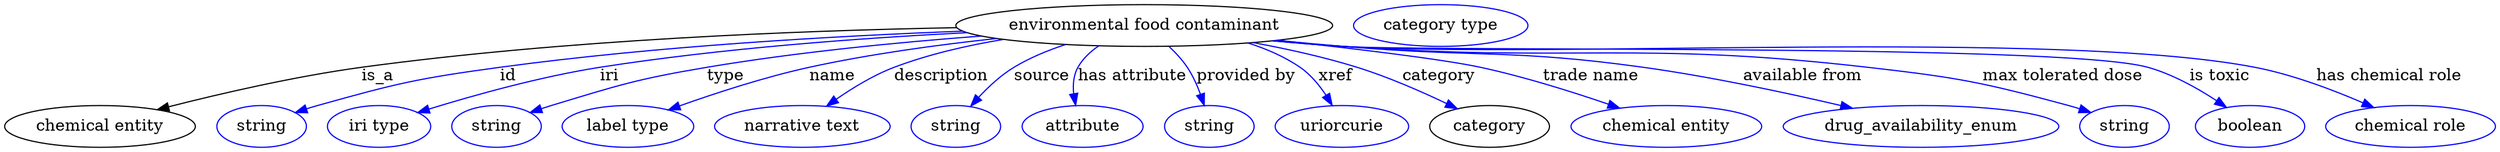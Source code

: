 digraph {
	graph [bb="0,0,2135.7,123"];
	node [label="\N"];
	"environmental food contaminant"	[height=0.5,
		label="environmental food contaminant",
		pos="976.89,105",
		width=4.4954];
	"chemical entity"	[height=0.5,
		pos="81.893,18",
		width=2.2748];
	"environmental food contaminant" -> "chemical entity"	[label=is_a,
		lp="319.89,61.5",
		pos="e,131.28,32.529 815.86,103.15 679.5,100.63 479.11,92.68 305.89,69 249.37,61.273 186.01,46.55 141.13,35.073"];
	id	[color=blue,
		height=0.5,
		label=string,
		pos="219.89,18",
		width=1.0652];
	"environmental food contaminant" -> id	[color=blue,
		label=id,
		lp="431.89,61.5",
		pos="e,248.88,29.966 821.05,100.1 710.16,95.864 557.86,87.094 424.89,69 354.24,59.386 336.54,55.278 267.89,36 264.79,35.128 261.59,34.158 \
258.39,33.138",
		style=solid];
	iri	[color=blue,
		height=0.5,
		label="iri type",
		pos="320.89,18",
		width=1.2277];
	"environmental food contaminant" -> iri	[color=blue,
		label=iri,
		lp="518.89,61.5",
		pos="e,354.09,29.922 824.8,98.844 733.39,94.191 614.97,85.424 510.89,69 459.55,60.899 402.01,44.726 363.84,32.961",
		style=solid];
	type	[color=blue,
		height=0.5,
		label=string,
		pos="421.89,18",
		width=1.0652];
	"environmental food contaminant" -> type	[color=blue,
		label=type,
		lp="618.89,61.5",
		pos="e,450.82,30.003 837.28,95.867 766.69,90.508 679.9,82.011 602.89,69 542.42,58.781 527.59,53.789 468.89,36 466.13,35.162 463.29,34.255 \
460.44,33.311",
		style=solid];
	name	[color=blue,
		height=0.5,
		label="label type",
		pos="534.89,18",
		width=1.5707];
	"environmental food contaminant" -> name	[color=blue,
		label=name,
		lp="709.89,61.5",
		pos="e,569.46,32.252 849.93,93.777 799.72,88.369 741.73,80.413 689.89,69 651.77,60.607 609.69,46.725 579,35.715",
		style=solid];
	description	[color=blue,
		height=0.5,
		label="narrative text",
		pos="684.89,18",
		width=2.0943];
	"environmental food contaminant" -> description	[color=blue,
		label=description,
		lp="803.39,61.5",
		pos="e,705.47,35.529 856.04,93.022 825.02,87.842 792.16,80.219 762.89,69 745.48,62.325 727.84,51.44 713.75,41.529",
		style=solid];
	source	[color=blue,
		height=0.5,
		label=string,
		pos="816.89,18",
		width=1.0652];
	"environmental food contaminant" -> source	[color=blue,
		label=source,
		lp="888.89,61.5",
		pos="e,829.09,35.505 908.46,88.608 893.48,83.629 878.14,77.203 864.89,69 853.97,62.239 843.81,52.425 835.68,43.278",
		style=solid];
	"has attribute"	[color=blue,
		height=0.5,
		label=attribute,
		pos="924.89,18",
		width=1.4443];
	"environmental food contaminant" -> "has attribute"	[color=blue,
		label="has attribute",
		lp="966.89,61.5",
		pos="e,918.43,36.221 937.79,87.454 930.62,82.588 924.09,76.499 919.89,69 916.04,62.118 915.53,53.863 916.49,46.061",
		style=solid];
	"provided by"	[color=blue,
		height=0.5,
		label=string,
		pos="1032.9,18",
		width=1.0652];
	"environmental food contaminant" -> "provided by"	[color=blue,
		label="provided by",
		lp="1064.4,61.5",
		pos="e,1028.5,36.115 998.2,86.928 1003.9,81.632 1009.6,75.474 1013.9,69 1018.6,61.938 1022.4,53.545 1025.3,45.671",
		style=solid];
	xref	[color=blue,
		height=0.5,
		label=uriorcurie,
		pos="1146.9,18",
		width=1.5887];
	"environmental food contaminant" -> xref	[color=blue,
		label=xref,
		lp="1141.4,61.5",
		pos="e,1138.5,36.236 1066.1,89.947 1081.9,84.951 1097.5,78.179 1110.9,69 1119.9,62.829 1127.4,53.638 1133.3,44.813",
		style=solid];
	category	[height=0.5,
		pos="1273.9,18",
		width=1.4263];
	"environmental food contaminant" -> category	[color=blue,
		label=category,
		lp="1230.4,61.5",
		pos="e,1246,33.349 1070.5,90.267 1099.5,84.906 1131.3,77.875 1159.9,69 1186.3,60.791 1214.8,48.285 1236.7,37.834",
		style=solid];
	"trade name"	[color=blue,
		height=0.5,
		label="chemical entity",
		pos="1424.9,18",
		width=2.2748];
	"environmental food contaminant" -> "trade name"	[color=blue,
		label="trade name",
		lp="1360.9,61.5",
		pos="e,1384.9,33.824 1091.7,92.274 1157.5,85.124 1233.3,76.038 1265.9,69 1303.2,60.956 1344.2,47.95 1375.2,37.219",
		style=solid];
	"available from"	[color=blue,
		height=0.5,
		label=drug_availability_enum,
		pos="1642.9,18",
		width=3.2858];
	"environmental food contaminant" -> "available from"	[color=blue,
		label="available from",
		lp="1543.4,61.5",
		pos="e,1584.4,33.707 1090.9,92.194 1109.9,90.36 1129.5,88.559 1147.9,87 1262.4,77.313 1292.1,84.902 1405.9,69 1463.2,60.989 1527.5,47.129 \
1574.6,36.03",
		style=solid];
	"max tolerated dose"	[color=blue,
		height=0.5,
		label=string,
		pos="1817.9,18",
		width=1.0652];
	"environmental food contaminant" -> "max tolerated dose"	[color=blue,
		label="max tolerated dose",
		lp="1765.9,61.5",
		pos="e,1789.2,29.957 1088.6,91.937 1108.3,90.078 1128.7,88.336 1147.9,87 1348,73.071 1399.6,92.071 1598.9,69 1675.8,60.098 1695.2,56.31 \
1769.9,36 1773,35.142 1776.3,34.176 1779.5,33.153",
		style=solid];
	"is toxic"	[color=blue,
		height=0.5,
		label=boolean,
		pos="1924.9,18",
		width=1.2999];
	"environmental food contaminant" -> "is toxic"	[color=blue,
		label="is toxic",
		lp="1899.9,61.5",
		pos="e,1905,34.465 1087.6,91.799 1107.7,89.931 1128.4,88.222 1147.9,87 1224.5,82.198 1765,89.955 1838.9,69 1859.6,63.116 1880.6,51.075 \
1896.6,40.284",
		style=solid];
	"has chemical role"	[color=blue,
		height=0.5,
		label="chemical role",
		pos="2062.9,18",
		width=2.022];
	"environmental food contaminant" -> "has chemical role"	[color=blue,
		label="has chemical role",
		lp="2045.4,61.5",
		pos="e,2031.3,34.361 1087.2,91.793 1107.4,89.913 1128.2,88.201 1147.9,87 1321.4,76.394 1759.2,102.05 1929.9,69 1961.8,62.824 1996.1,49.773 \
2021.8,38.553",
		style=solid];
	"named thing_category"	[color=blue,
		height=0.5,
		label="category type",
		pos="1231.9,105",
		width=2.0762];
}
